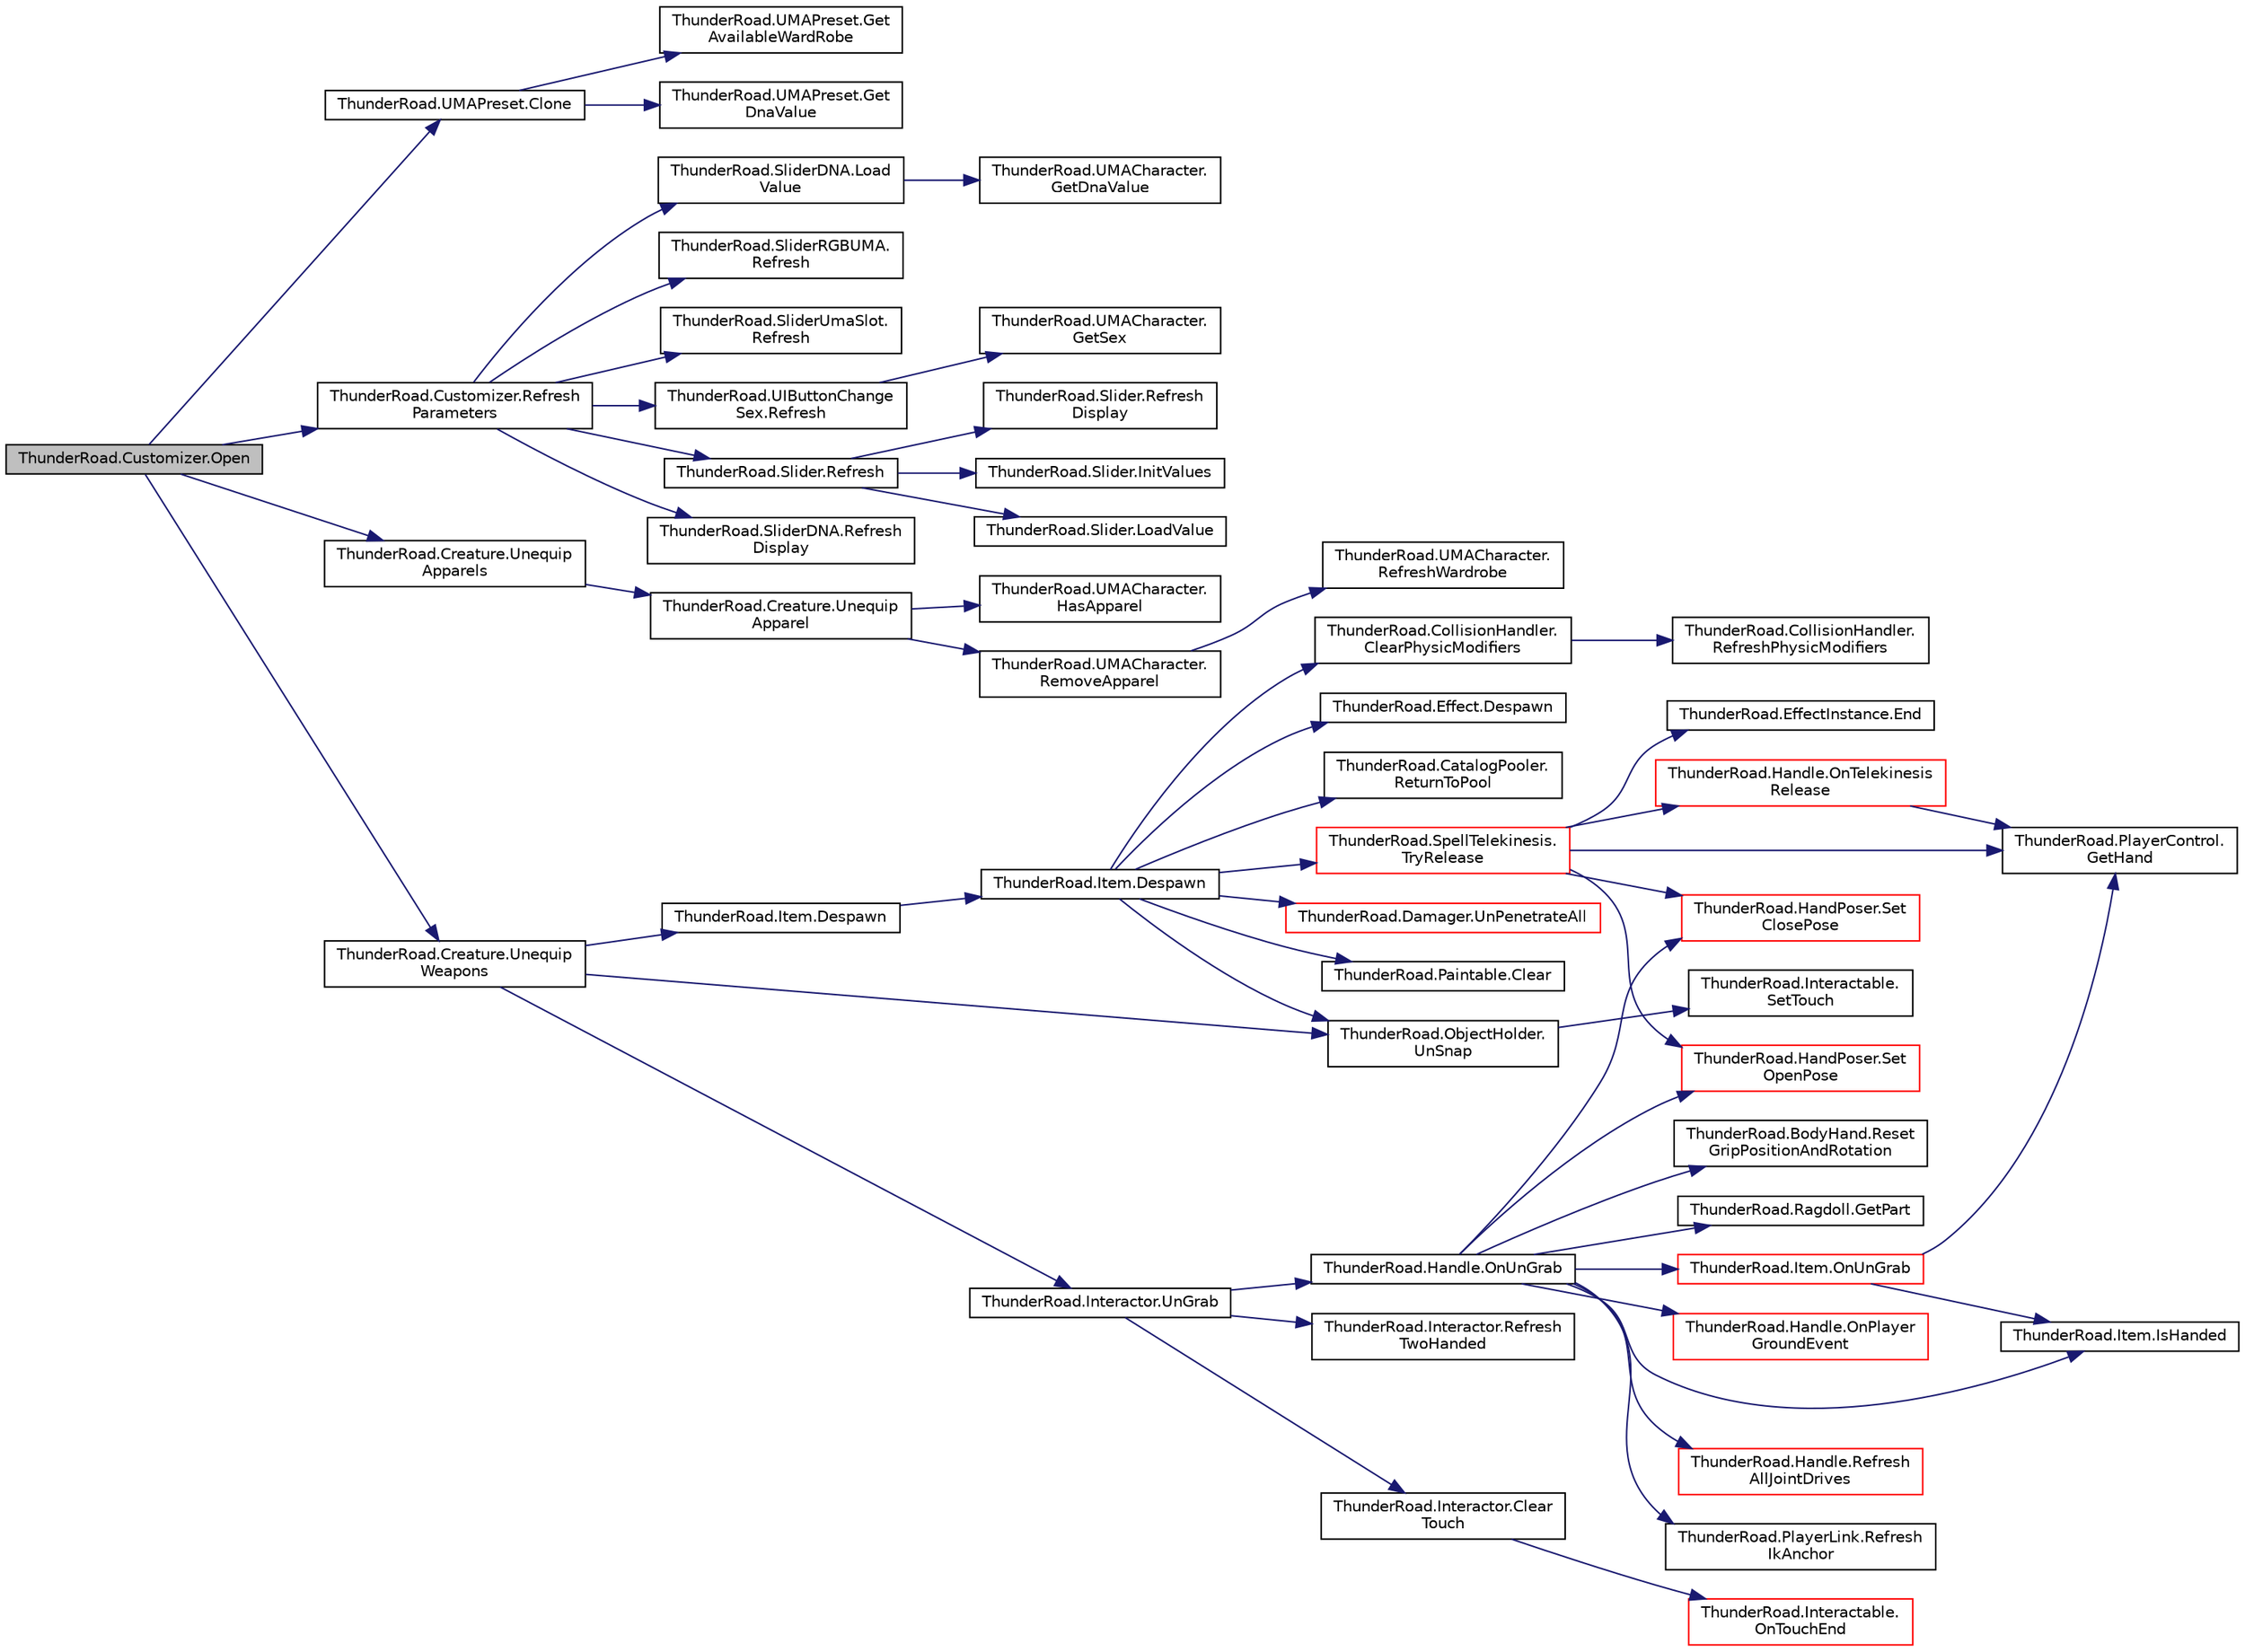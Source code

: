 digraph "ThunderRoad.Customizer.Open"
{
 // LATEX_PDF_SIZE
  edge [fontname="Helvetica",fontsize="10",labelfontname="Helvetica",labelfontsize="10"];
  node [fontname="Helvetica",fontsize="10",shape=record];
  rankdir="LR";
  Node1 [label="ThunderRoad.Customizer.Open",height=0.2,width=0.4,color="black", fillcolor="grey75", style="filled", fontcolor="black",tooltip="Opens the specified creature."];
  Node1 -> Node2 [color="midnightblue",fontsize="10",style="solid",fontname="Helvetica"];
  Node2 [label="ThunderRoad.UMAPreset.Clone",height=0.2,width=0.4,color="black", fillcolor="white", style="filled",URL="$class_thunder_road_1_1_u_m_a_preset.html#a7c848abb747d4e0dc361485947904957",tooltip="Clones this instance."];
  Node2 -> Node3 [color="midnightblue",fontsize="10",style="solid",fontname="Helvetica"];
  Node3 [label="ThunderRoad.UMAPreset.Get\lAvailableWardRobe",height=0.2,width=0.4,color="black", fillcolor="white", style="filled",URL="$class_thunder_road_1_1_u_m_a_preset.html#ab22ab3e1d99809ed7cab7f7489434e16",tooltip="Gets the available ward robe."];
  Node2 -> Node4 [color="midnightblue",fontsize="10",style="solid",fontname="Helvetica"];
  Node4 [label="ThunderRoad.UMAPreset.Get\lDnaValue",height=0.2,width=0.4,color="black", fillcolor="white", style="filled",URL="$class_thunder_road_1_1_u_m_a_preset.html#acedceb3c36f3843136079ed694e35fae",tooltip="Gets the dna value."];
  Node1 -> Node5 [color="midnightblue",fontsize="10",style="solid",fontname="Helvetica"];
  Node5 [label="ThunderRoad.Customizer.Refresh\lParameters",height=0.2,width=0.4,color="black", fillcolor="white", style="filled",URL="$class_thunder_road_1_1_customizer.html#a4904762745723400dde55962e041b2eb",tooltip="Refreshes the parameters."];
  Node5 -> Node6 [color="midnightblue",fontsize="10",style="solid",fontname="Helvetica"];
  Node6 [label="ThunderRoad.SliderDNA.Load\lValue",height=0.2,width=0.4,color="black", fillcolor="white", style="filled",URL="$class_thunder_road_1_1_slider_d_n_a.html#a2c5a581611d21cda2d4067c2d2932442",tooltip="Loads the value."];
  Node6 -> Node7 [color="midnightblue",fontsize="10",style="solid",fontname="Helvetica"];
  Node7 [label="ThunderRoad.UMACharacter.\lGetDnaValue",height=0.2,width=0.4,color="black", fillcolor="white", style="filled",URL="$class_thunder_road_1_1_u_m_a_character.html#a4284c73bd190fc2a69c237cb3fc671e1",tooltip=" "];
  Node5 -> Node8 [color="midnightblue",fontsize="10",style="solid",fontname="Helvetica"];
  Node8 [label="ThunderRoad.SliderRGBUMA.\lRefresh",height=0.2,width=0.4,color="black", fillcolor="white", style="filled",URL="$class_thunder_road_1_1_slider_r_g_b_u_m_a.html#a63c399c8a7f44375e6c33926e3c39a6e",tooltip="Refreshes this instance."];
  Node5 -> Node9 [color="midnightblue",fontsize="10",style="solid",fontname="Helvetica"];
  Node9 [label="ThunderRoad.SliderUmaSlot.\lRefresh",height=0.2,width=0.4,color="black", fillcolor="white", style="filled",URL="$class_thunder_road_1_1_slider_uma_slot.html#a25e52ac92b59431cc5fac75a2e5873af",tooltip="Refreshes this instance."];
  Node5 -> Node10 [color="midnightblue",fontsize="10",style="solid",fontname="Helvetica"];
  Node10 [label="ThunderRoad.UIButtonChange\lSex.Refresh",height=0.2,width=0.4,color="black", fillcolor="white", style="filled",URL="$class_thunder_road_1_1_u_i_button_change_sex.html#a958dd0cd9668acd5d15b5d4e6b34f24a",tooltip="Refreshes this instance."];
  Node10 -> Node11 [color="midnightblue",fontsize="10",style="solid",fontname="Helvetica"];
  Node11 [label="ThunderRoad.UMACharacter.\lGetSex",height=0.2,width=0.4,color="black", fillcolor="white", style="filled",URL="$class_thunder_road_1_1_u_m_a_character.html#ae5cd985fd2dcbc70ec4da1f778e4c16d",tooltip="Gets the sex."];
  Node5 -> Node12 [color="midnightblue",fontsize="10",style="solid",fontname="Helvetica"];
  Node12 [label="ThunderRoad.Slider.Refresh",height=0.2,width=0.4,color="black", fillcolor="white", style="filled",URL="$class_thunder_road_1_1_slider.html#aace149b8f0acab1eafba282b8f4afc60",tooltip=" "];
  Node12 -> Node13 [color="midnightblue",fontsize="10",style="solid",fontname="Helvetica"];
  Node13 [label="ThunderRoad.Slider.InitValues",height=0.2,width=0.4,color="black", fillcolor="white", style="filled",URL="$class_thunder_road_1_1_slider.html#a575dc44f230280a5d9a7f62785be3b90",tooltip=" "];
  Node12 -> Node14 [color="midnightblue",fontsize="10",style="solid",fontname="Helvetica"];
  Node14 [label="ThunderRoad.Slider.LoadValue",height=0.2,width=0.4,color="black", fillcolor="white", style="filled",URL="$class_thunder_road_1_1_slider.html#a6739803e926224f6c3501f338eec3a9f",tooltip=" "];
  Node12 -> Node15 [color="midnightblue",fontsize="10",style="solid",fontname="Helvetica"];
  Node15 [label="ThunderRoad.Slider.Refresh\lDisplay",height=0.2,width=0.4,color="black", fillcolor="white", style="filled",URL="$class_thunder_road_1_1_slider.html#a7c2507bd5457f05e58883d5e8093435c",tooltip=" "];
  Node5 -> Node16 [color="midnightblue",fontsize="10",style="solid",fontname="Helvetica"];
  Node16 [label="ThunderRoad.SliderDNA.Refresh\lDisplay",height=0.2,width=0.4,color="black", fillcolor="white", style="filled",URL="$class_thunder_road_1_1_slider_d_n_a.html#a8034c49b1b30c664e8a6224c93e3cb60",tooltip="Refreshes the display."];
  Node1 -> Node17 [color="midnightblue",fontsize="10",style="solid",fontname="Helvetica"];
  Node17 [label="ThunderRoad.Creature.Unequip\lApparels",height=0.2,width=0.4,color="black", fillcolor="white", style="filled",URL="$class_thunder_road_1_1_creature.html#a92974b2a77d1cd10e098de6e74c1baae",tooltip="Unequips the apparels."];
  Node17 -> Node18 [color="midnightblue",fontsize="10",style="solid",fontname="Helvetica"];
  Node18 [label="ThunderRoad.Creature.Unequip\lApparel",height=0.2,width=0.4,color="black", fillcolor="white", style="filled",URL="$class_thunder_road_1_1_creature.html#a917f21e3a2bdbf61a1daef1fed6199d2",tooltip="Unequips the apparel."];
  Node18 -> Node19 [color="midnightblue",fontsize="10",style="solid",fontname="Helvetica"];
  Node19 [label="ThunderRoad.UMACharacter.\lHasApparel",height=0.2,width=0.4,color="black", fillcolor="white", style="filled",URL="$class_thunder_road_1_1_u_m_a_character.html#ac7bc6fe76fe3cbe32c5220d3d5ca7af7",tooltip="Determines whether the specified slot name has apparel."];
  Node18 -> Node20 [color="midnightblue",fontsize="10",style="solid",fontname="Helvetica"];
  Node20 [label="ThunderRoad.UMACharacter.\lRemoveApparel",height=0.2,width=0.4,color="black", fillcolor="white", style="filled",URL="$class_thunder_road_1_1_u_m_a_character.html#ab0e1d608691082ac0a873c8bfecae829",tooltip="Removes the apparel."];
  Node20 -> Node21 [color="midnightblue",fontsize="10",style="solid",fontname="Helvetica"];
  Node21 [label="ThunderRoad.UMACharacter.\lRefreshWardrobe",height=0.2,width=0.4,color="black", fillcolor="white", style="filled",URL="$class_thunder_road_1_1_u_m_a_character.html#ab462342f308553a83729f655a0c90f75",tooltip="Refreshes the wardrobe."];
  Node1 -> Node22 [color="midnightblue",fontsize="10",style="solid",fontname="Helvetica"];
  Node22 [label="ThunderRoad.Creature.Unequip\lWeapons",height=0.2,width=0.4,color="black", fillcolor="white", style="filled",URL="$class_thunder_road_1_1_creature.html#a26d0fbb655182d75c8e369057ab5e85d",tooltip="Unequips the weapons."];
  Node22 -> Node23 [color="midnightblue",fontsize="10",style="solid",fontname="Helvetica"];
  Node23 [label="ThunderRoad.Item.Despawn",height=0.2,width=0.4,color="black", fillcolor="white", style="filled",URL="$class_thunder_road_1_1_item.html#a6bc9fe525c3098357fb3064477cd5d25",tooltip="Despawns the specified delay."];
  Node23 -> Node24 [color="midnightblue",fontsize="10",style="solid",fontname="Helvetica"];
  Node24 [label="ThunderRoad.Item.Despawn",height=0.2,width=0.4,color="black", fillcolor="white", style="filled",URL="$class_thunder_road_1_1_item.html#a6abf7a0bc00f7af7637d9e998bc6b64e",tooltip="Despawns this instance."];
  Node24 -> Node25 [color="midnightblue",fontsize="10",style="solid",fontname="Helvetica"];
  Node25 [label="ThunderRoad.Paintable.Clear",height=0.2,width=0.4,color="black", fillcolor="white", style="filled",URL="$class_thunder_road_1_1_paintable.html#ac8d5a04bf9e92485c895110b2d15a317",tooltip="Clears this instance."];
  Node24 -> Node26 [color="midnightblue",fontsize="10",style="solid",fontname="Helvetica"];
  Node26 [label="ThunderRoad.CollisionHandler.\lClearPhysicModifiers",height=0.2,width=0.4,color="black", fillcolor="white", style="filled",URL="$class_thunder_road_1_1_collision_handler.html#aad7c842f675bc850a9fab4be9bc42aae",tooltip="Clears the physic modifiers."];
  Node26 -> Node27 [color="midnightblue",fontsize="10",style="solid",fontname="Helvetica"];
  Node27 [label="ThunderRoad.CollisionHandler.\lRefreshPhysicModifiers",height=0.2,width=0.4,color="black", fillcolor="white", style="filled",URL="$class_thunder_road_1_1_collision_handler.html#a9baba308d0401342c4f214a885582413",tooltip="Refreshes the physic modifiers."];
  Node24 -> Node28 [color="midnightblue",fontsize="10",style="solid",fontname="Helvetica"];
  Node28 [label="ThunderRoad.Effect.Despawn",height=0.2,width=0.4,color="black", fillcolor="white", style="filled",URL="$class_thunder_road_1_1_effect.html#ac6e493020ac6c4135aeae266f8004594",tooltip="Despawns this instance."];
  Node24 -> Node29 [color="midnightblue",fontsize="10",style="solid",fontname="Helvetica"];
  Node29 [label="ThunderRoad.CatalogPooler.\lReturnToPool",height=0.2,width=0.4,color="black", fillcolor="white", style="filled",URL="$class_thunder_road_1_1_catalog_pooler.html#abd332139fb6f6805b5e1f900ebb2b050",tooltip="Returns to pool."];
  Node24 -> Node30 [color="midnightblue",fontsize="10",style="solid",fontname="Helvetica"];
  Node30 [label="ThunderRoad.SpellTelekinesis.\lTryRelease",height=0.2,width=0.4,color="red", fillcolor="white", style="filled",URL="$class_thunder_road_1_1_spell_telekinesis.html#a7bdbcedcad4520550081bbe13f9d3105",tooltip="Tries the release."];
  Node30 -> Node31 [color="midnightblue",fontsize="10",style="solid",fontname="Helvetica"];
  Node31 [label="ThunderRoad.EffectInstance.End",height=0.2,width=0.4,color="black", fillcolor="white", style="filled",URL="$class_thunder_road_1_1_effect_instance.html#a2145ac61404303ad31bfda14880e77e5",tooltip="Ends the specified loop only."];
  Node30 -> Node32 [color="midnightblue",fontsize="10",style="solid",fontname="Helvetica"];
  Node32 [label="ThunderRoad.PlayerControl.\lGetHand",height=0.2,width=0.4,color="black", fillcolor="white", style="filled",URL="$class_thunder_road_1_1_player_control.html#a35f9d9f52e8ffc5ad4a3b3a8a18541b9",tooltip="Gets the hand."];
  Node30 -> Node33 [color="midnightblue",fontsize="10",style="solid",fontname="Helvetica"];
  Node33 [label="ThunderRoad.Handle.OnTelekinesis\lRelease",height=0.2,width=0.4,color="red", fillcolor="white", style="filled",URL="$class_thunder_road_1_1_handle.html#a4c4f5a8962aca554ba0df43b1f089301",tooltip="Called when [telekinesis release]."];
  Node33 -> Node32 [color="midnightblue",fontsize="10",style="solid",fontname="Helvetica"];
  Node30 -> Node47 [color="midnightblue",fontsize="10",style="solid",fontname="Helvetica"];
  Node47 [label="ThunderRoad.HandPoser.Set\lClosePose",height=0.2,width=0.4,color="red", fillcolor="white", style="filled",URL="$class_thunder_road_1_1_hand_poser.html#a343c75f2c13c6390f5dcb55278466712",tooltip="Sets the close pose."];
  Node30 -> Node59 [color="midnightblue",fontsize="10",style="solid",fontname="Helvetica"];
  Node59 [label="ThunderRoad.HandPoser.Set\lOpenPose",height=0.2,width=0.4,color="red", fillcolor="white", style="filled",URL="$class_thunder_road_1_1_hand_poser.html#a3e6c4ca79e2e57ad1824711223f52c99",tooltip="Sets the open pose."];
  Node24 -> Node67 [color="midnightblue",fontsize="10",style="solid",fontname="Helvetica"];
  Node67 [label="ThunderRoad.Damager.UnPenetrateAll",height=0.2,width=0.4,color="red", fillcolor="white", style="filled",URL="$class_thunder_road_1_1_damager.html#a528d5f921eb60bf5695fe265e5223702",tooltip="Uns the penetrate all."];
  Node24 -> Node71 [color="midnightblue",fontsize="10",style="solid",fontname="Helvetica"];
  Node71 [label="ThunderRoad.ObjectHolder.\lUnSnap",height=0.2,width=0.4,color="black", fillcolor="white", style="filled",URL="$class_thunder_road_1_1_object_holder.html#aba8506d2ba878d1dee5e17d7c9738a41",tooltip="Uns the snap."];
  Node71 -> Node72 [color="midnightblue",fontsize="10",style="solid",fontname="Helvetica"];
  Node72 [label="ThunderRoad.Interactable.\lSetTouch",height=0.2,width=0.4,color="black", fillcolor="white", style="filled",URL="$class_thunder_road_1_1_interactable.html#a050a5fc51f8a10b6d1743c45f4de908a",tooltip="Sets the touch."];
  Node22 -> Node73 [color="midnightblue",fontsize="10",style="solid",fontname="Helvetica"];
  Node73 [label="ThunderRoad.Interactor.UnGrab",height=0.2,width=0.4,color="black", fillcolor="white", style="filled",URL="$class_thunder_road_1_1_interactor.html#aac5f1c05c892d8f18262b910ba75c8ae",tooltip="Uns the grab."];
  Node73 -> Node74 [color="midnightblue",fontsize="10",style="solid",fontname="Helvetica"];
  Node74 [label="ThunderRoad.Interactor.Clear\lTouch",height=0.2,width=0.4,color="black", fillcolor="white", style="filled",URL="$class_thunder_road_1_1_interactor.html#a32bff7045c10e93443547097126de42e",tooltip="Clears the touch."];
  Node74 -> Node75 [color="midnightblue",fontsize="10",style="solid",fontname="Helvetica"];
  Node75 [label="ThunderRoad.Interactable.\lOnTouchEnd",height=0.2,width=0.4,color="red", fillcolor="white", style="filled",URL="$class_thunder_road_1_1_interactable.html#a33c2f46971a169e09a6430afeee14039",tooltip="Called when [touch end]."];
  Node73 -> Node82 [color="midnightblue",fontsize="10",style="solid",fontname="Helvetica"];
  Node82 [label="ThunderRoad.Handle.OnUnGrab",height=0.2,width=0.4,color="black", fillcolor="white", style="filled",URL="$class_thunder_road_1_1_handle.html#a75074ab7acb56294512dada6437cd799",tooltip="Called when [un grab]."];
  Node82 -> Node83 [color="midnightblue",fontsize="10",style="solid",fontname="Helvetica"];
  Node83 [label="ThunderRoad.Ragdoll.GetPart",height=0.2,width=0.4,color="black", fillcolor="white", style="filled",URL="$class_thunder_road_1_1_ragdoll.html#a63bb50459ca0652451c1aef3fc8155cb",tooltip="Gets the part."];
  Node82 -> Node84 [color="midnightblue",fontsize="10",style="solid",fontname="Helvetica"];
  Node84 [label="ThunderRoad.Item.IsHanded",height=0.2,width=0.4,color="black", fillcolor="white", style="filled",URL="$class_thunder_road_1_1_item.html#a3f6db977accd385918e6ac7b140e9872",tooltip="Determines whether the specified side is handed."];
  Node82 -> Node85 [color="midnightblue",fontsize="10",style="solid",fontname="Helvetica"];
  Node85 [label="ThunderRoad.Handle.OnPlayer\lGroundEvent",height=0.2,width=0.4,color="red", fillcolor="white", style="filled",URL="$class_thunder_road_1_1_handle.html#ae62c5fccfe4c2ce3a50f2e9d21963572",tooltip="Called when [player ground event]."];
  Node82 -> Node93 [color="midnightblue",fontsize="10",style="solid",fontname="Helvetica"];
  Node93 [label="ThunderRoad.Item.OnUnGrab",height=0.2,width=0.4,color="red", fillcolor="white", style="filled",URL="$class_thunder_road_1_1_item.html#a00f67a71073d5a4877cebb2ab84ee65a",tooltip="Called when [un grab]."];
  Node93 -> Node32 [color="midnightblue",fontsize="10",style="solid",fontname="Helvetica"];
  Node93 -> Node84 [color="midnightblue",fontsize="10",style="solid",fontname="Helvetica"];
  Node82 -> Node100 [color="midnightblue",fontsize="10",style="solid",fontname="Helvetica"];
  Node100 [label="ThunderRoad.Handle.Refresh\lAllJointDrives",height=0.2,width=0.4,color="red", fillcolor="white", style="filled",URL="$class_thunder_road_1_1_handle.html#ad1621fdf3dc9cf924f766dc222cab556",tooltip="Refreshes all joint drives."];
  Node82 -> Node101 [color="midnightblue",fontsize="10",style="solid",fontname="Helvetica"];
  Node101 [label="ThunderRoad.PlayerLink.Refresh\lIkAnchor",height=0.2,width=0.4,color="black", fillcolor="white", style="filled",URL="$class_thunder_road_1_1_player_link.html#ace8e9c4b3db1a9140f273fb5d97a8ac8",tooltip="Refreshes the ik anchor."];
  Node82 -> Node102 [color="midnightblue",fontsize="10",style="solid",fontname="Helvetica"];
  Node102 [label="ThunderRoad.BodyHand.Reset\lGripPositionAndRotation",height=0.2,width=0.4,color="black", fillcolor="white", style="filled",URL="$class_thunder_road_1_1_body_hand.html#a4d85635b5cda5094b32af5a363686c0b",tooltip="Resets the grip position and rotation."];
  Node82 -> Node47 [color="midnightblue",fontsize="10",style="solid",fontname="Helvetica"];
  Node82 -> Node59 [color="midnightblue",fontsize="10",style="solid",fontname="Helvetica"];
  Node73 -> Node103 [color="midnightblue",fontsize="10",style="solid",fontname="Helvetica"];
  Node103 [label="ThunderRoad.Interactor.Refresh\lTwoHanded",height=0.2,width=0.4,color="black", fillcolor="white", style="filled",URL="$class_thunder_road_1_1_interactor.html#ac449186e620c7fef417dc1cad4abaf32",tooltip="Refreshes the two handed."];
  Node22 -> Node71 [color="midnightblue",fontsize="10",style="solid",fontname="Helvetica"];
}
